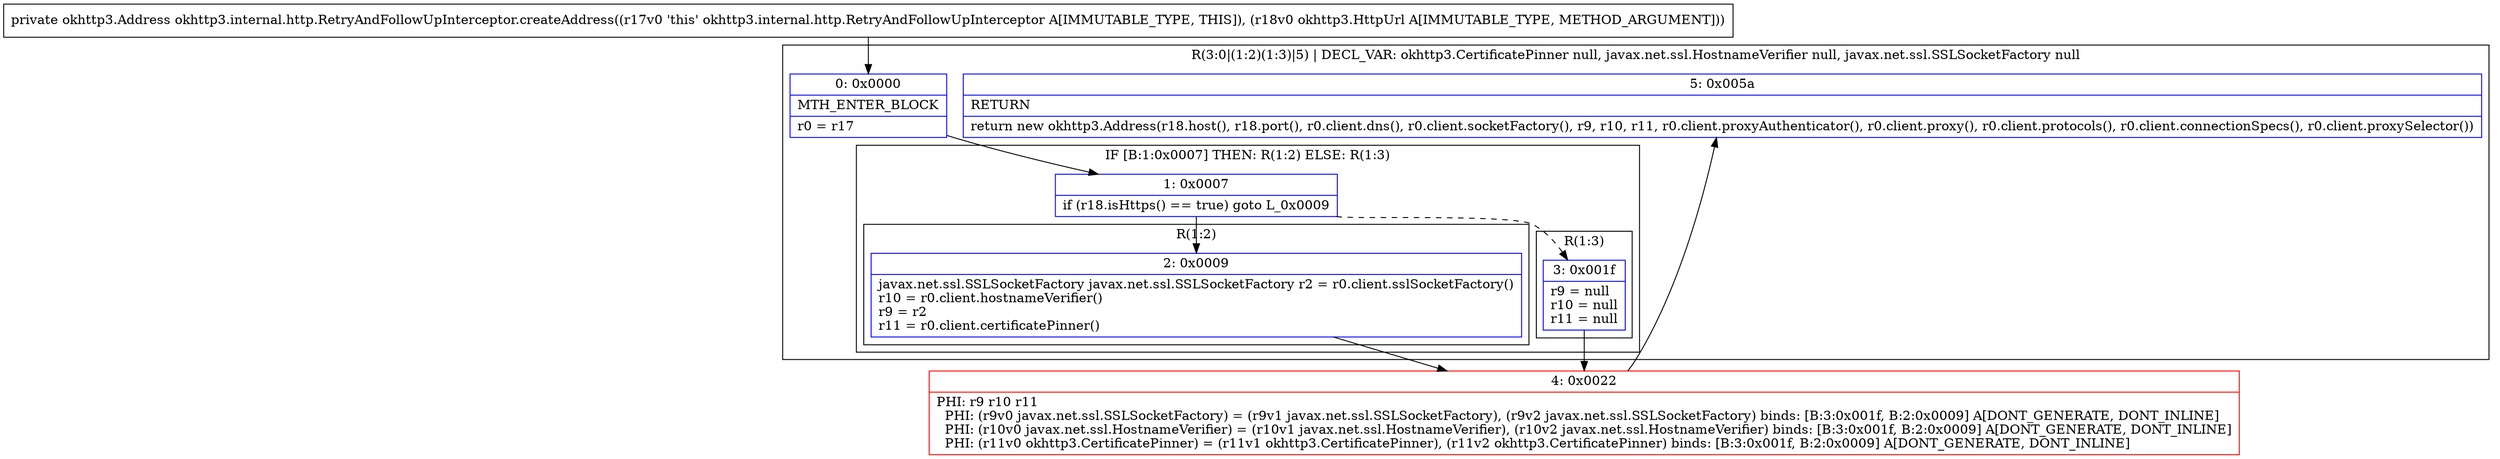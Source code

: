 digraph "CFG forokhttp3.internal.http.RetryAndFollowUpInterceptor.createAddress(Lokhttp3\/HttpUrl;)Lokhttp3\/Address;" {
subgraph cluster_Region_840645470 {
label = "R(3:0|(1:2)(1:3)|5) | DECL_VAR: okhttp3.CertificatePinner null, javax.net.ssl.HostnameVerifier null, javax.net.ssl.SSLSocketFactory null\l";
node [shape=record,color=blue];
Node_0 [shape=record,label="{0\:\ 0x0000|MTH_ENTER_BLOCK\l|r0 = r17\l}"];
subgraph cluster_IfRegion_183152158 {
label = "IF [B:1:0x0007] THEN: R(1:2) ELSE: R(1:3)";
node [shape=record,color=blue];
Node_1 [shape=record,label="{1\:\ 0x0007|if (r18.isHttps() == true) goto L_0x0009\l}"];
subgraph cluster_Region_1958101359 {
label = "R(1:2)";
node [shape=record,color=blue];
Node_2 [shape=record,label="{2\:\ 0x0009|javax.net.ssl.SSLSocketFactory javax.net.ssl.SSLSocketFactory r2 = r0.client.sslSocketFactory()\lr10 = r0.client.hostnameVerifier()\lr9 = r2\lr11 = r0.client.certificatePinner()\l}"];
}
subgraph cluster_Region_1049341285 {
label = "R(1:3)";
node [shape=record,color=blue];
Node_3 [shape=record,label="{3\:\ 0x001f|r9 = null\lr10 = null\lr11 = null\l}"];
}
}
Node_5 [shape=record,label="{5\:\ 0x005a|RETURN\l|return new okhttp3.Address(r18.host(), r18.port(), r0.client.dns(), r0.client.socketFactory(), r9, r10, r11, r0.client.proxyAuthenticator(), r0.client.proxy(), r0.client.protocols(), r0.client.connectionSpecs(), r0.client.proxySelector())\l}"];
}
Node_4 [shape=record,color=red,label="{4\:\ 0x0022|PHI: r9 r10 r11 \l  PHI: (r9v0 javax.net.ssl.SSLSocketFactory) = (r9v1 javax.net.ssl.SSLSocketFactory), (r9v2 javax.net.ssl.SSLSocketFactory) binds: [B:3:0x001f, B:2:0x0009] A[DONT_GENERATE, DONT_INLINE]\l  PHI: (r10v0 javax.net.ssl.HostnameVerifier) = (r10v1 javax.net.ssl.HostnameVerifier), (r10v2 javax.net.ssl.HostnameVerifier) binds: [B:3:0x001f, B:2:0x0009] A[DONT_GENERATE, DONT_INLINE]\l  PHI: (r11v0 okhttp3.CertificatePinner) = (r11v1 okhttp3.CertificatePinner), (r11v2 okhttp3.CertificatePinner) binds: [B:3:0x001f, B:2:0x0009] A[DONT_GENERATE, DONT_INLINE]\l}"];
MethodNode[shape=record,label="{private okhttp3.Address okhttp3.internal.http.RetryAndFollowUpInterceptor.createAddress((r17v0 'this' okhttp3.internal.http.RetryAndFollowUpInterceptor A[IMMUTABLE_TYPE, THIS]), (r18v0 okhttp3.HttpUrl A[IMMUTABLE_TYPE, METHOD_ARGUMENT])) }"];
MethodNode -> Node_0;
Node_0 -> Node_1;
Node_1 -> Node_2;
Node_1 -> Node_3[style=dashed];
Node_2 -> Node_4;
Node_3 -> Node_4;
Node_4 -> Node_5;
}

